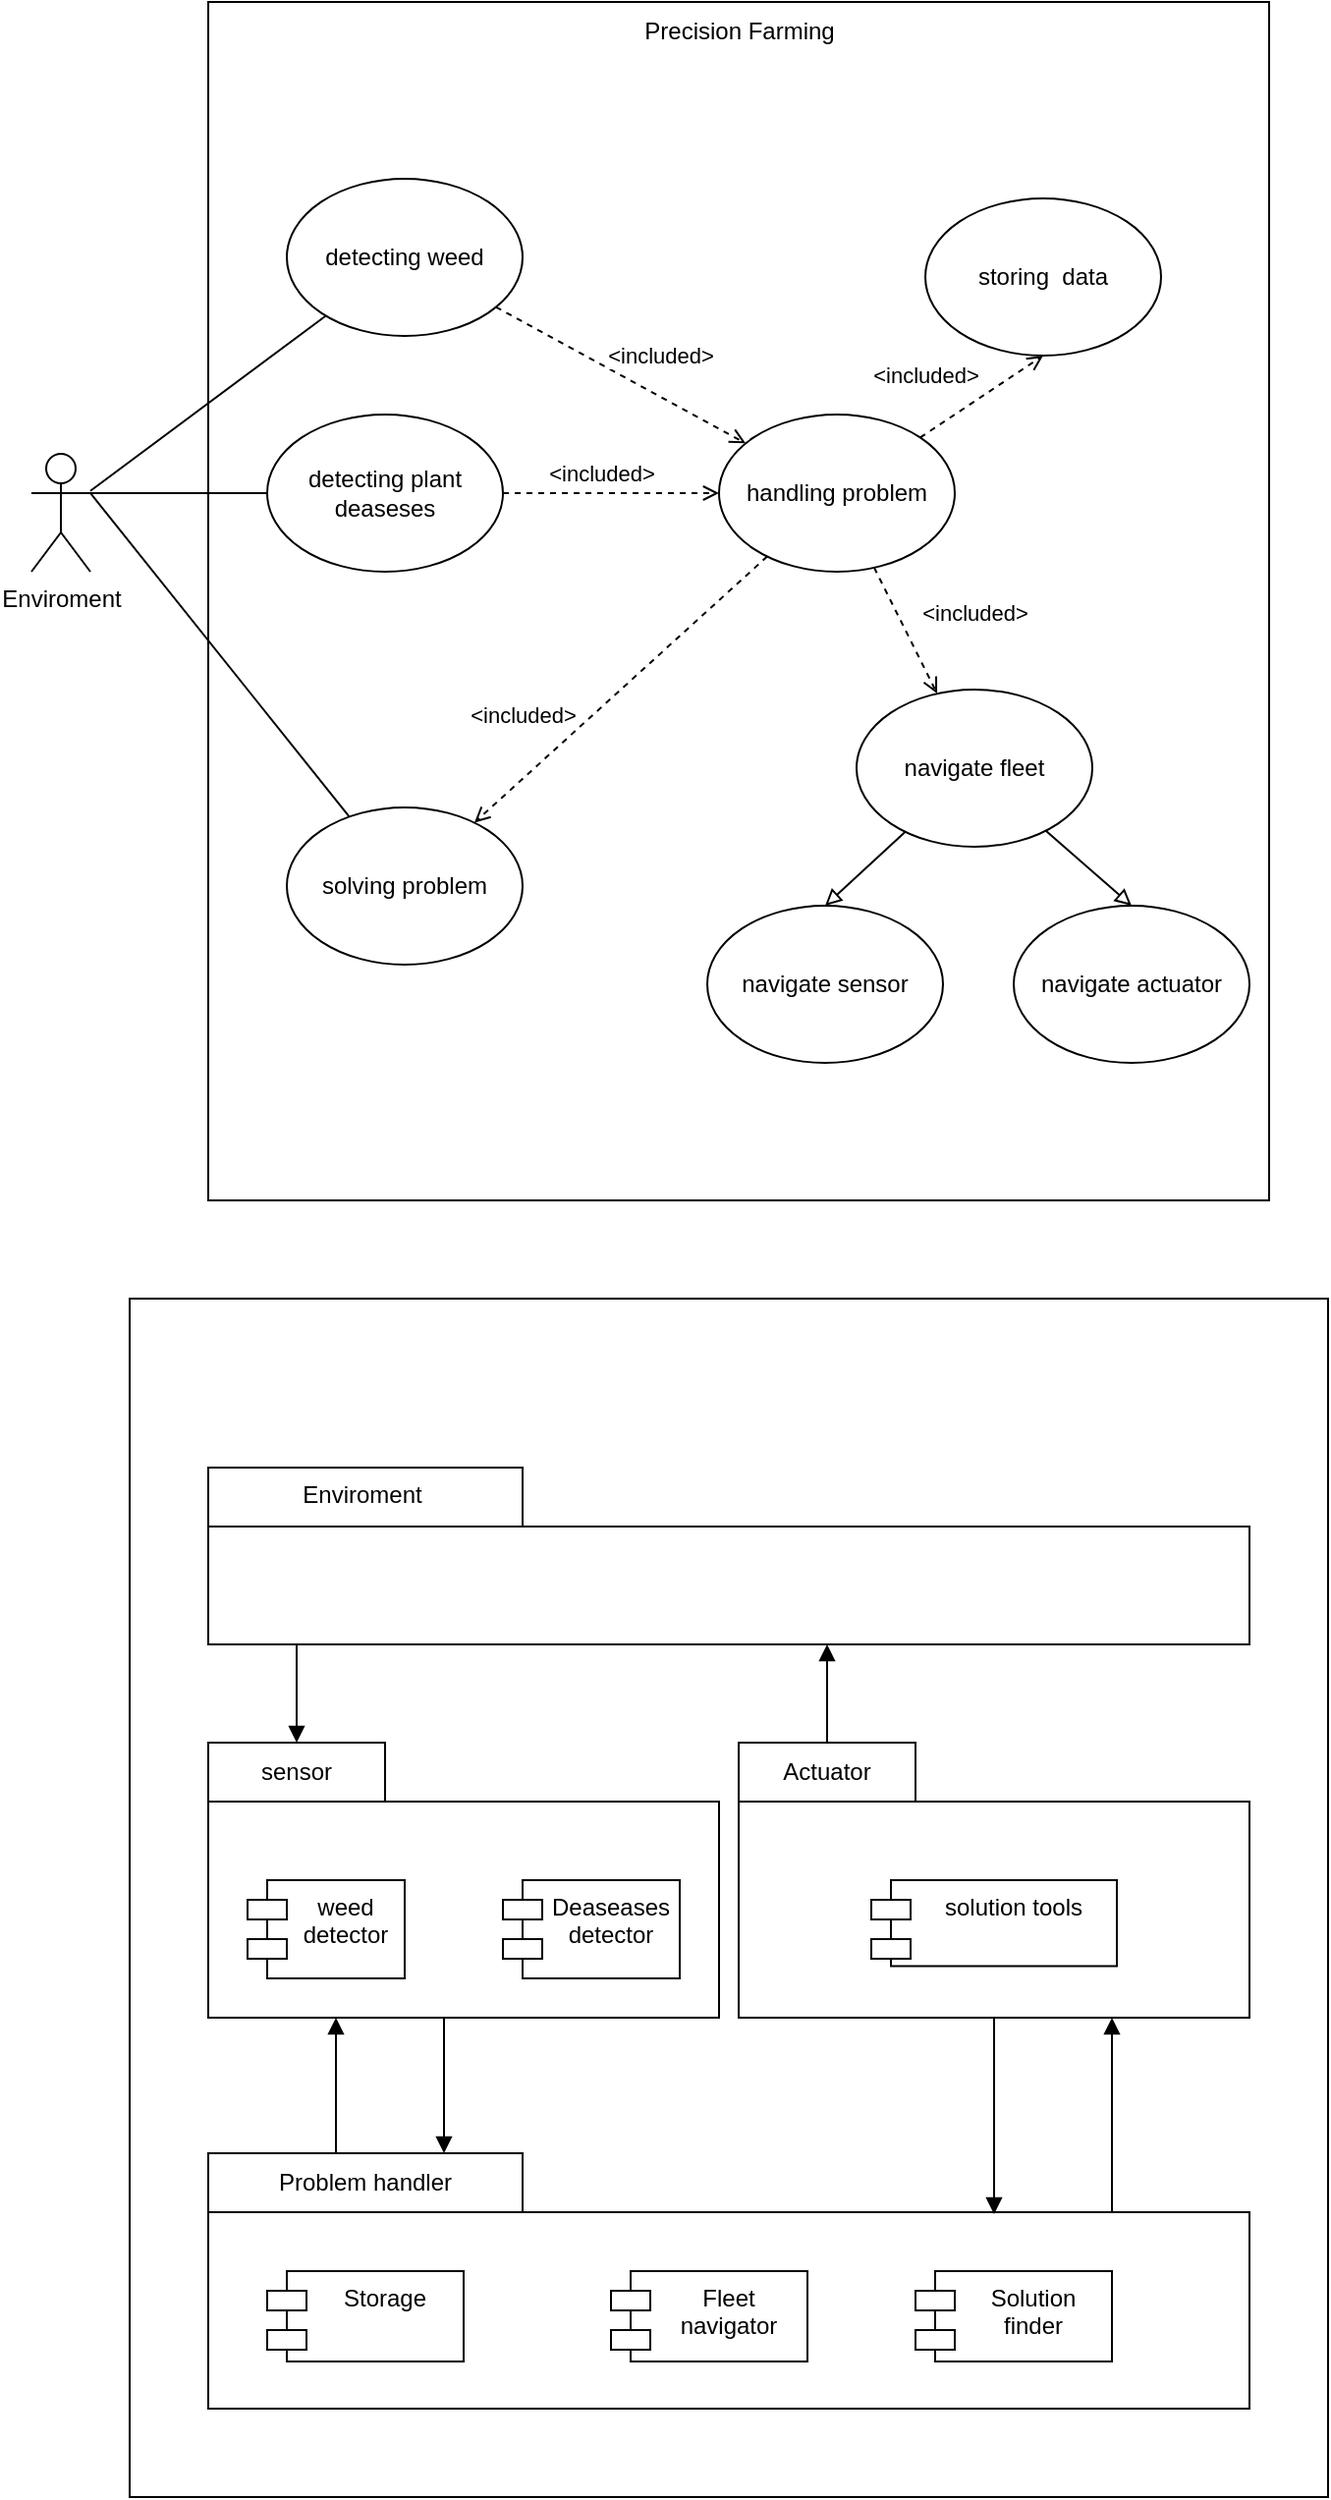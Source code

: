<mxfile version="20.2.3" type="device"><diagram id="4Bzse9eMGfTx6iuLUGHw" name="Page-1"><mxGraphModel dx="2062" dy="1265" grid="1" gridSize="10" guides="1" tooltips="1" connect="1" arrows="1" fold="1" page="1" pageScale="1" pageWidth="827" pageHeight="1169" math="0" shadow="0"><root><mxCell id="0"/><mxCell id="1" parent="0"/><mxCell id="tuD7XnnTjd404WtP6CdS-111" value="" style="rounded=0;whiteSpace=wrap;html=1;" vertex="1" parent="1"><mxGeometry x="120" y="740" width="610" height="610" as="geometry"/></mxCell><mxCell id="tuD7XnnTjd404WtP6CdS-35" value="" style="rounded=0;whiteSpace=wrap;html=1;" vertex="1" parent="1"><mxGeometry x="160" y="80" width="540" height="610" as="geometry"/></mxCell><mxCell id="tuD7XnnTjd404WtP6CdS-19" style="edgeStyle=none;rounded=0;orthogonalLoop=1;jettySize=auto;html=1;entryX=1;entryY=0.333;entryDx=0;entryDy=0;entryPerimeter=0;endArrow=none;endFill=0;" edge="1" parent="1" source="tuD7XnnTjd404WtP6CdS-3" target="tuD7XnnTjd404WtP6CdS-9"><mxGeometry relative="1" as="geometry"/></mxCell><mxCell id="tuD7XnnTjd404WtP6CdS-24" style="edgeStyle=none;rounded=0;orthogonalLoop=1;jettySize=auto;html=1;dashed=1;endArrow=open;endFill=0;" edge="1" parent="1" source="tuD7XnnTjd404WtP6CdS-3" target="tuD7XnnTjd404WtP6CdS-12"><mxGeometry relative="1" as="geometry"/></mxCell><mxCell id="tuD7XnnTjd404WtP6CdS-29" value="&amp;lt;included&amp;gt;" style="edgeLabel;html=1;align=center;verticalAlign=middle;resizable=0;points=[];" vertex="1" connectable="0" parent="tuD7XnnTjd404WtP6CdS-24"><mxGeometry x="-0.242" y="-1" relative="1" as="geometry"><mxPoint x="8" y="-11" as="offset"/></mxGeometry></mxCell><mxCell id="tuD7XnnTjd404WtP6CdS-3" value="detecting plant deaseses" style="ellipse;whiteSpace=wrap;html=1;" vertex="1" parent="1"><mxGeometry x="190" y="290" width="120" height="80" as="geometry"/></mxCell><mxCell id="tuD7XnnTjd404WtP6CdS-4" value="Precision Farming" style="text;html=1;strokeColor=none;fillColor=none;align=center;verticalAlign=middle;whiteSpace=wrap;rounded=0;" vertex="1" parent="1"><mxGeometry x="352.5" y="80" width="155" height="30" as="geometry"/></mxCell><mxCell id="tuD7XnnTjd404WtP6CdS-18" style="rounded=0;orthogonalLoop=1;jettySize=auto;html=1;endArrow=none;endFill=0;" edge="1" parent="1" source="tuD7XnnTjd404WtP6CdS-5" target="tuD7XnnTjd404WtP6CdS-9"><mxGeometry relative="1" as="geometry"/></mxCell><mxCell id="tuD7XnnTjd404WtP6CdS-23" style="edgeStyle=none;rounded=0;orthogonalLoop=1;jettySize=auto;html=1;endArrow=open;endFill=0;dashed=1;" edge="1" parent="1" source="tuD7XnnTjd404WtP6CdS-5" target="tuD7XnnTjd404WtP6CdS-12"><mxGeometry relative="1" as="geometry"/></mxCell><mxCell id="tuD7XnnTjd404WtP6CdS-28" value="&amp;lt;included&amp;gt;" style="edgeLabel;html=1;align=center;verticalAlign=middle;resizable=0;points=[];" vertex="1" connectable="0" parent="tuD7XnnTjd404WtP6CdS-23"><mxGeometry x="-0.321" y="3" relative="1" as="geometry"><mxPoint x="39" y="4" as="offset"/></mxGeometry></mxCell><mxCell id="tuD7XnnTjd404WtP6CdS-5" value="detecting weed" style="ellipse;whiteSpace=wrap;html=1;" vertex="1" parent="1"><mxGeometry x="200" y="170" width="120" height="80" as="geometry"/></mxCell><mxCell id="tuD7XnnTjd404WtP6CdS-21" style="edgeStyle=none;rounded=0;orthogonalLoop=1;jettySize=auto;html=1;entryX=0.5;entryY=0;entryDx=0;entryDy=0;endArrow=block;endFill=0;" edge="1" parent="1" source="tuD7XnnTjd404WtP6CdS-6" target="tuD7XnnTjd404WtP6CdS-7"><mxGeometry relative="1" as="geometry"/></mxCell><mxCell id="tuD7XnnTjd404WtP6CdS-22" style="edgeStyle=none;rounded=0;orthogonalLoop=1;jettySize=auto;html=1;entryX=0.5;entryY=0;entryDx=0;entryDy=0;endArrow=block;endFill=0;" edge="1" parent="1" source="tuD7XnnTjd404WtP6CdS-6" target="tuD7XnnTjd404WtP6CdS-8"><mxGeometry relative="1" as="geometry"/></mxCell><mxCell id="tuD7XnnTjd404WtP6CdS-6" value="navigate fleet" style="ellipse;whiteSpace=wrap;html=1;" vertex="1" parent="1"><mxGeometry x="490" y="430" width="120" height="80" as="geometry"/></mxCell><mxCell id="tuD7XnnTjd404WtP6CdS-7" value="navigate sensor" style="ellipse;whiteSpace=wrap;html=1;" vertex="1" parent="1"><mxGeometry x="414" y="540" width="120" height="80" as="geometry"/></mxCell><mxCell id="tuD7XnnTjd404WtP6CdS-8" value="navigate actuator" style="ellipse;whiteSpace=wrap;html=1;" vertex="1" parent="1"><mxGeometry x="570" y="540" width="120" height="80" as="geometry"/></mxCell><mxCell id="tuD7XnnTjd404WtP6CdS-9" value="Enviroment" style="shape=umlActor;verticalLabelPosition=bottom;verticalAlign=top;html=1;outlineConnect=0;" vertex="1" parent="1"><mxGeometry x="70" y="310" width="30" height="60" as="geometry"/></mxCell><mxCell id="tuD7XnnTjd404WtP6CdS-26" style="edgeStyle=none;rounded=0;orthogonalLoop=1;jettySize=auto;html=1;dashed=1;endArrow=open;endFill=0;" edge="1" parent="1" source="tuD7XnnTjd404WtP6CdS-12" target="tuD7XnnTjd404WtP6CdS-16"><mxGeometry relative="1" as="geometry"><Array as="points"><mxPoint x="370" y="430"/></Array></mxGeometry></mxCell><mxCell id="tuD7XnnTjd404WtP6CdS-30" value="&amp;lt;included&amp;gt;" style="edgeLabel;html=1;align=center;verticalAlign=middle;resizable=0;points=[];" vertex="1" connectable="0" parent="tuD7XnnTjd404WtP6CdS-26"><mxGeometry x="0.249" y="-6" relative="1" as="geometry"><mxPoint x="-27" as="offset"/></mxGeometry></mxCell><mxCell id="tuD7XnnTjd404WtP6CdS-27" style="edgeStyle=none;rounded=0;orthogonalLoop=1;jettySize=auto;html=1;entryX=0.5;entryY=1;entryDx=0;entryDy=0;dashed=1;endArrow=open;endFill=0;" edge="1" parent="1" source="tuD7XnnTjd404WtP6CdS-12" target="tuD7XnnTjd404WtP6CdS-14"><mxGeometry relative="1" as="geometry"/></mxCell><mxCell id="tuD7XnnTjd404WtP6CdS-31" value="&amp;lt;included&amp;gt;" style="edgeLabel;html=1;align=center;verticalAlign=middle;resizable=0;points=[];" vertex="1" connectable="0" parent="tuD7XnnTjd404WtP6CdS-27"><mxGeometry x="-0.36" y="3" relative="1" as="geometry"><mxPoint x="-16" y="-16" as="offset"/></mxGeometry></mxCell><mxCell id="tuD7XnnTjd404WtP6CdS-32" style="edgeStyle=none;rounded=0;orthogonalLoop=1;jettySize=auto;html=1;dashed=1;endArrow=open;endFill=0;" edge="1" parent="1" source="tuD7XnnTjd404WtP6CdS-12" target="tuD7XnnTjd404WtP6CdS-6"><mxGeometry relative="1" as="geometry"/></mxCell><mxCell id="tuD7XnnTjd404WtP6CdS-33" value="&amp;lt;included&amp;gt;" style="edgeLabel;html=1;align=center;verticalAlign=middle;resizable=0;points=[];" vertex="1" connectable="0" parent="tuD7XnnTjd404WtP6CdS-32"><mxGeometry x="-0.47" y="-1" relative="1" as="geometry"><mxPoint x="43" y="5" as="offset"/></mxGeometry></mxCell><mxCell id="tuD7XnnTjd404WtP6CdS-12" value="handling problem" style="ellipse;whiteSpace=wrap;html=1;" vertex="1" parent="1"><mxGeometry x="420" y="290" width="120" height="80" as="geometry"/></mxCell><mxCell id="tuD7XnnTjd404WtP6CdS-14" value="storing&amp;nbsp; data" style="ellipse;whiteSpace=wrap;html=1;" vertex="1" parent="1"><mxGeometry x="525" y="180" width="120" height="80" as="geometry"/></mxCell><mxCell id="tuD7XnnTjd404WtP6CdS-20" style="edgeStyle=none;rounded=0;orthogonalLoop=1;jettySize=auto;html=1;entryX=1;entryY=0.333;entryDx=0;entryDy=0;entryPerimeter=0;endArrow=none;endFill=0;" edge="1" parent="1" source="tuD7XnnTjd404WtP6CdS-16" target="tuD7XnnTjd404WtP6CdS-9"><mxGeometry relative="1" as="geometry"/></mxCell><mxCell id="tuD7XnnTjd404WtP6CdS-16" value="solving problem" style="ellipse;whiteSpace=wrap;html=1;" vertex="1" parent="1"><mxGeometry x="200" y="490" width="120" height="80" as="geometry"/></mxCell><mxCell id="tuD7XnnTjd404WtP6CdS-39" value="" style="group" vertex="1" connectable="0" parent="1"><mxGeometry x="160" y="826" width="530" height="90" as="geometry"/></mxCell><mxCell id="tuD7XnnTjd404WtP6CdS-36" value="" style="shape=folder;fontStyle=1;spacingTop=10;tabWidth=160;tabHeight=30;tabPosition=left;html=1;" vertex="1" parent="tuD7XnnTjd404WtP6CdS-39"><mxGeometry width="530" height="90" as="geometry"/></mxCell><mxCell id="tuD7XnnTjd404WtP6CdS-37" value="Enviroment" style="text;html=1;strokeColor=none;fillColor=none;align=center;verticalAlign=middle;whiteSpace=wrap;rounded=0;" vertex="1" parent="tuD7XnnTjd404WtP6CdS-39"><mxGeometry width="157.037" height="27" as="geometry"/></mxCell><mxCell id="tuD7XnnTjd404WtP6CdS-40" value="" style="group" vertex="1" connectable="0" parent="1"><mxGeometry x="160" y="966" width="260" height="270" as="geometry"/></mxCell><mxCell id="tuD7XnnTjd404WtP6CdS-41" value="" style="shape=folder;fontStyle=1;spacingTop=10;tabWidth=90;tabHeight=30;tabPosition=left;html=1;" vertex="1" parent="tuD7XnnTjd404WtP6CdS-40"><mxGeometry width="260" height="140" as="geometry"/></mxCell><mxCell id="tuD7XnnTjd404WtP6CdS-42" value="sensor" style="text;html=1;strokeColor=none;fillColor=none;align=center;verticalAlign=middle;whiteSpace=wrap;rounded=0;" vertex="1" parent="tuD7XnnTjd404WtP6CdS-40"><mxGeometry width="90" height="30" as="geometry"/></mxCell><mxCell id="tuD7XnnTjd404WtP6CdS-67" value="weed &#10;detector" style="shape=module;align=left;spacingLeft=20;align=center;verticalAlign=top;" vertex="1" parent="tuD7XnnTjd404WtP6CdS-40"><mxGeometry x="20" y="70" width="80" height="50" as="geometry"/></mxCell><mxCell id="tuD7XnnTjd404WtP6CdS-68" value="Deaseases&#10;detector" style="shape=module;align=left;spacingLeft=20;align=center;verticalAlign=top;" vertex="1" parent="tuD7XnnTjd404WtP6CdS-40"><mxGeometry x="150" y="70" width="90" height="50" as="geometry"/></mxCell><mxCell id="tuD7XnnTjd404WtP6CdS-43" value="" style="group" vertex="1" connectable="0" parent="1"><mxGeometry x="430" y="966" width="260" height="140" as="geometry"/></mxCell><mxCell id="tuD7XnnTjd404WtP6CdS-44" value="" style="shape=folder;fontStyle=1;spacingTop=10;tabWidth=90;tabHeight=30;tabPosition=left;html=1;" vertex="1" parent="tuD7XnnTjd404WtP6CdS-43"><mxGeometry width="260" height="140" as="geometry"/></mxCell><mxCell id="tuD7XnnTjd404WtP6CdS-45" value="Actuator" style="text;html=1;strokeColor=none;fillColor=none;align=center;verticalAlign=middle;whiteSpace=wrap;rounded=0;" vertex="1" parent="tuD7XnnTjd404WtP6CdS-43"><mxGeometry width="90" height="30" as="geometry"/></mxCell><mxCell id="tuD7XnnTjd404WtP6CdS-69" value="solution tools" style="shape=module;align=left;spacingLeft=20;align=center;verticalAlign=top;" vertex="1" parent="tuD7XnnTjd404WtP6CdS-43"><mxGeometry x="67.5" y="70" width="125" height="43.7" as="geometry"/></mxCell><mxCell id="tuD7XnnTjd404WtP6CdS-49" value="" style="group" vertex="1" connectable="0" parent="1"><mxGeometry x="160" y="1175" width="530" height="130" as="geometry"/></mxCell><mxCell id="tuD7XnnTjd404WtP6CdS-50" value="" style="shape=folder;fontStyle=1;spacingTop=10;tabWidth=160;tabHeight=30;tabPosition=left;html=1;" vertex="1" parent="tuD7XnnTjd404WtP6CdS-49"><mxGeometry width="530" height="130" as="geometry"/></mxCell><mxCell id="tuD7XnnTjd404WtP6CdS-51" value="Problem handler" style="text;html=1;strokeColor=none;fillColor=none;align=center;verticalAlign=middle;whiteSpace=wrap;rounded=0;" vertex="1" parent="tuD7XnnTjd404WtP6CdS-49"><mxGeometry width="160" height="30" as="geometry"/></mxCell><mxCell id="tuD7XnnTjd404WtP6CdS-75" value="Solution&#10;finder" style="shape=module;align=left;spacingLeft=20;align=center;verticalAlign=top;" vertex="1" parent="tuD7XnnTjd404WtP6CdS-49"><mxGeometry x="360" y="60" width="100" height="46" as="geometry"/></mxCell><mxCell id="tuD7XnnTjd404WtP6CdS-57" value="Fleet&#10;navigator" style="shape=module;align=left;spacingLeft=20;align=center;verticalAlign=top;" vertex="1" parent="tuD7XnnTjd404WtP6CdS-49"><mxGeometry x="205" y="60" width="100" height="46" as="geometry"/></mxCell><mxCell id="tuD7XnnTjd404WtP6CdS-52" value="Storage" style="shape=module;align=left;spacingLeft=20;align=center;verticalAlign=top;" vertex="1" parent="tuD7XnnTjd404WtP6CdS-49"><mxGeometry x="30" y="60" width="100" height="46" as="geometry"/></mxCell><mxCell id="tuD7XnnTjd404WtP6CdS-73" style="edgeStyle=orthogonalEdgeStyle;rounded=0;orthogonalLoop=1;jettySize=auto;html=1;entryX=0.25;entryY=1;entryDx=0;entryDy=0;entryPerimeter=0;endArrow=none;endFill=0;exitX=0.5;exitY=0;exitDx=0;exitDy=0;startArrow=block;startFill=1;" edge="1" parent="1" source="tuD7XnnTjd404WtP6CdS-42" target="tuD7XnnTjd404WtP6CdS-36"><mxGeometry relative="1" as="geometry"><Array as="points"><mxPoint x="205" y="916"/></Array></mxGeometry></mxCell><mxCell id="tuD7XnnTjd404WtP6CdS-74" style="edgeStyle=orthogonalEdgeStyle;rounded=0;orthogonalLoop=1;jettySize=auto;html=1;endArrow=block;endFill=1;" edge="1" parent="1" source="tuD7XnnTjd404WtP6CdS-45" target="tuD7XnnTjd404WtP6CdS-36"><mxGeometry relative="1" as="geometry"><Array as="points"><mxPoint x="475" y="906"/><mxPoint x="475" y="906"/></Array></mxGeometry></mxCell><mxCell id="tuD7XnnTjd404WtP6CdS-107" style="edgeStyle=orthogonalEdgeStyle;rounded=0;orthogonalLoop=1;jettySize=auto;html=1;entryX=0.5;entryY=0;entryDx=0;entryDy=0;startArrow=block;startFill=1;endArrow=none;endFill=0;exitX=0.25;exitY=1;exitDx=0;exitDy=0;exitPerimeter=0;" edge="1" parent="1" source="tuD7XnnTjd404WtP6CdS-41" target="tuD7XnnTjd404WtP6CdS-51"><mxGeometry relative="1" as="geometry"><Array as="points"><mxPoint x="225" y="1175"/></Array></mxGeometry></mxCell><mxCell id="tuD7XnnTjd404WtP6CdS-108" style="edgeStyle=orthogonalEdgeStyle;rounded=0;orthogonalLoop=1;jettySize=auto;html=1;entryX=0.75;entryY=1;entryDx=0;entryDy=0;entryPerimeter=0;startArrow=block;startFill=1;endArrow=none;endFill=0;exitX=0.75;exitY=0;exitDx=0;exitDy=0;" edge="1" parent="1" source="tuD7XnnTjd404WtP6CdS-51" target="tuD7XnnTjd404WtP6CdS-41"><mxGeometry relative="1" as="geometry"><Array as="points"><mxPoint x="280" y="1106"/></Array></mxGeometry></mxCell><mxCell id="tuD7XnnTjd404WtP6CdS-109" style="edgeStyle=orthogonalEdgeStyle;rounded=0;orthogonalLoop=1;jettySize=auto;html=1;startArrow=block;startFill=1;endArrow=none;endFill=0;" edge="1" parent="1" target="tuD7XnnTjd404WtP6CdS-44"><mxGeometry relative="1" as="geometry"><mxPoint x="560" y="1206" as="sourcePoint"/><Array as="points"><mxPoint x="560" y="1205"/></Array></mxGeometry></mxCell><mxCell id="tuD7XnnTjd404WtP6CdS-110" style="edgeStyle=orthogonalEdgeStyle;rounded=0;orthogonalLoop=1;jettySize=auto;html=1;entryX=0;entryY=0;entryDx=530;entryDy=30;entryPerimeter=0;startArrow=block;startFill=1;endArrow=none;endFill=0;" edge="1" parent="1" source="tuD7XnnTjd404WtP6CdS-44" target="tuD7XnnTjd404WtP6CdS-50"><mxGeometry relative="1" as="geometry"><Array as="points"><mxPoint x="620" y="1205"/></Array></mxGeometry></mxCell></root></mxGraphModel></diagram></mxfile>